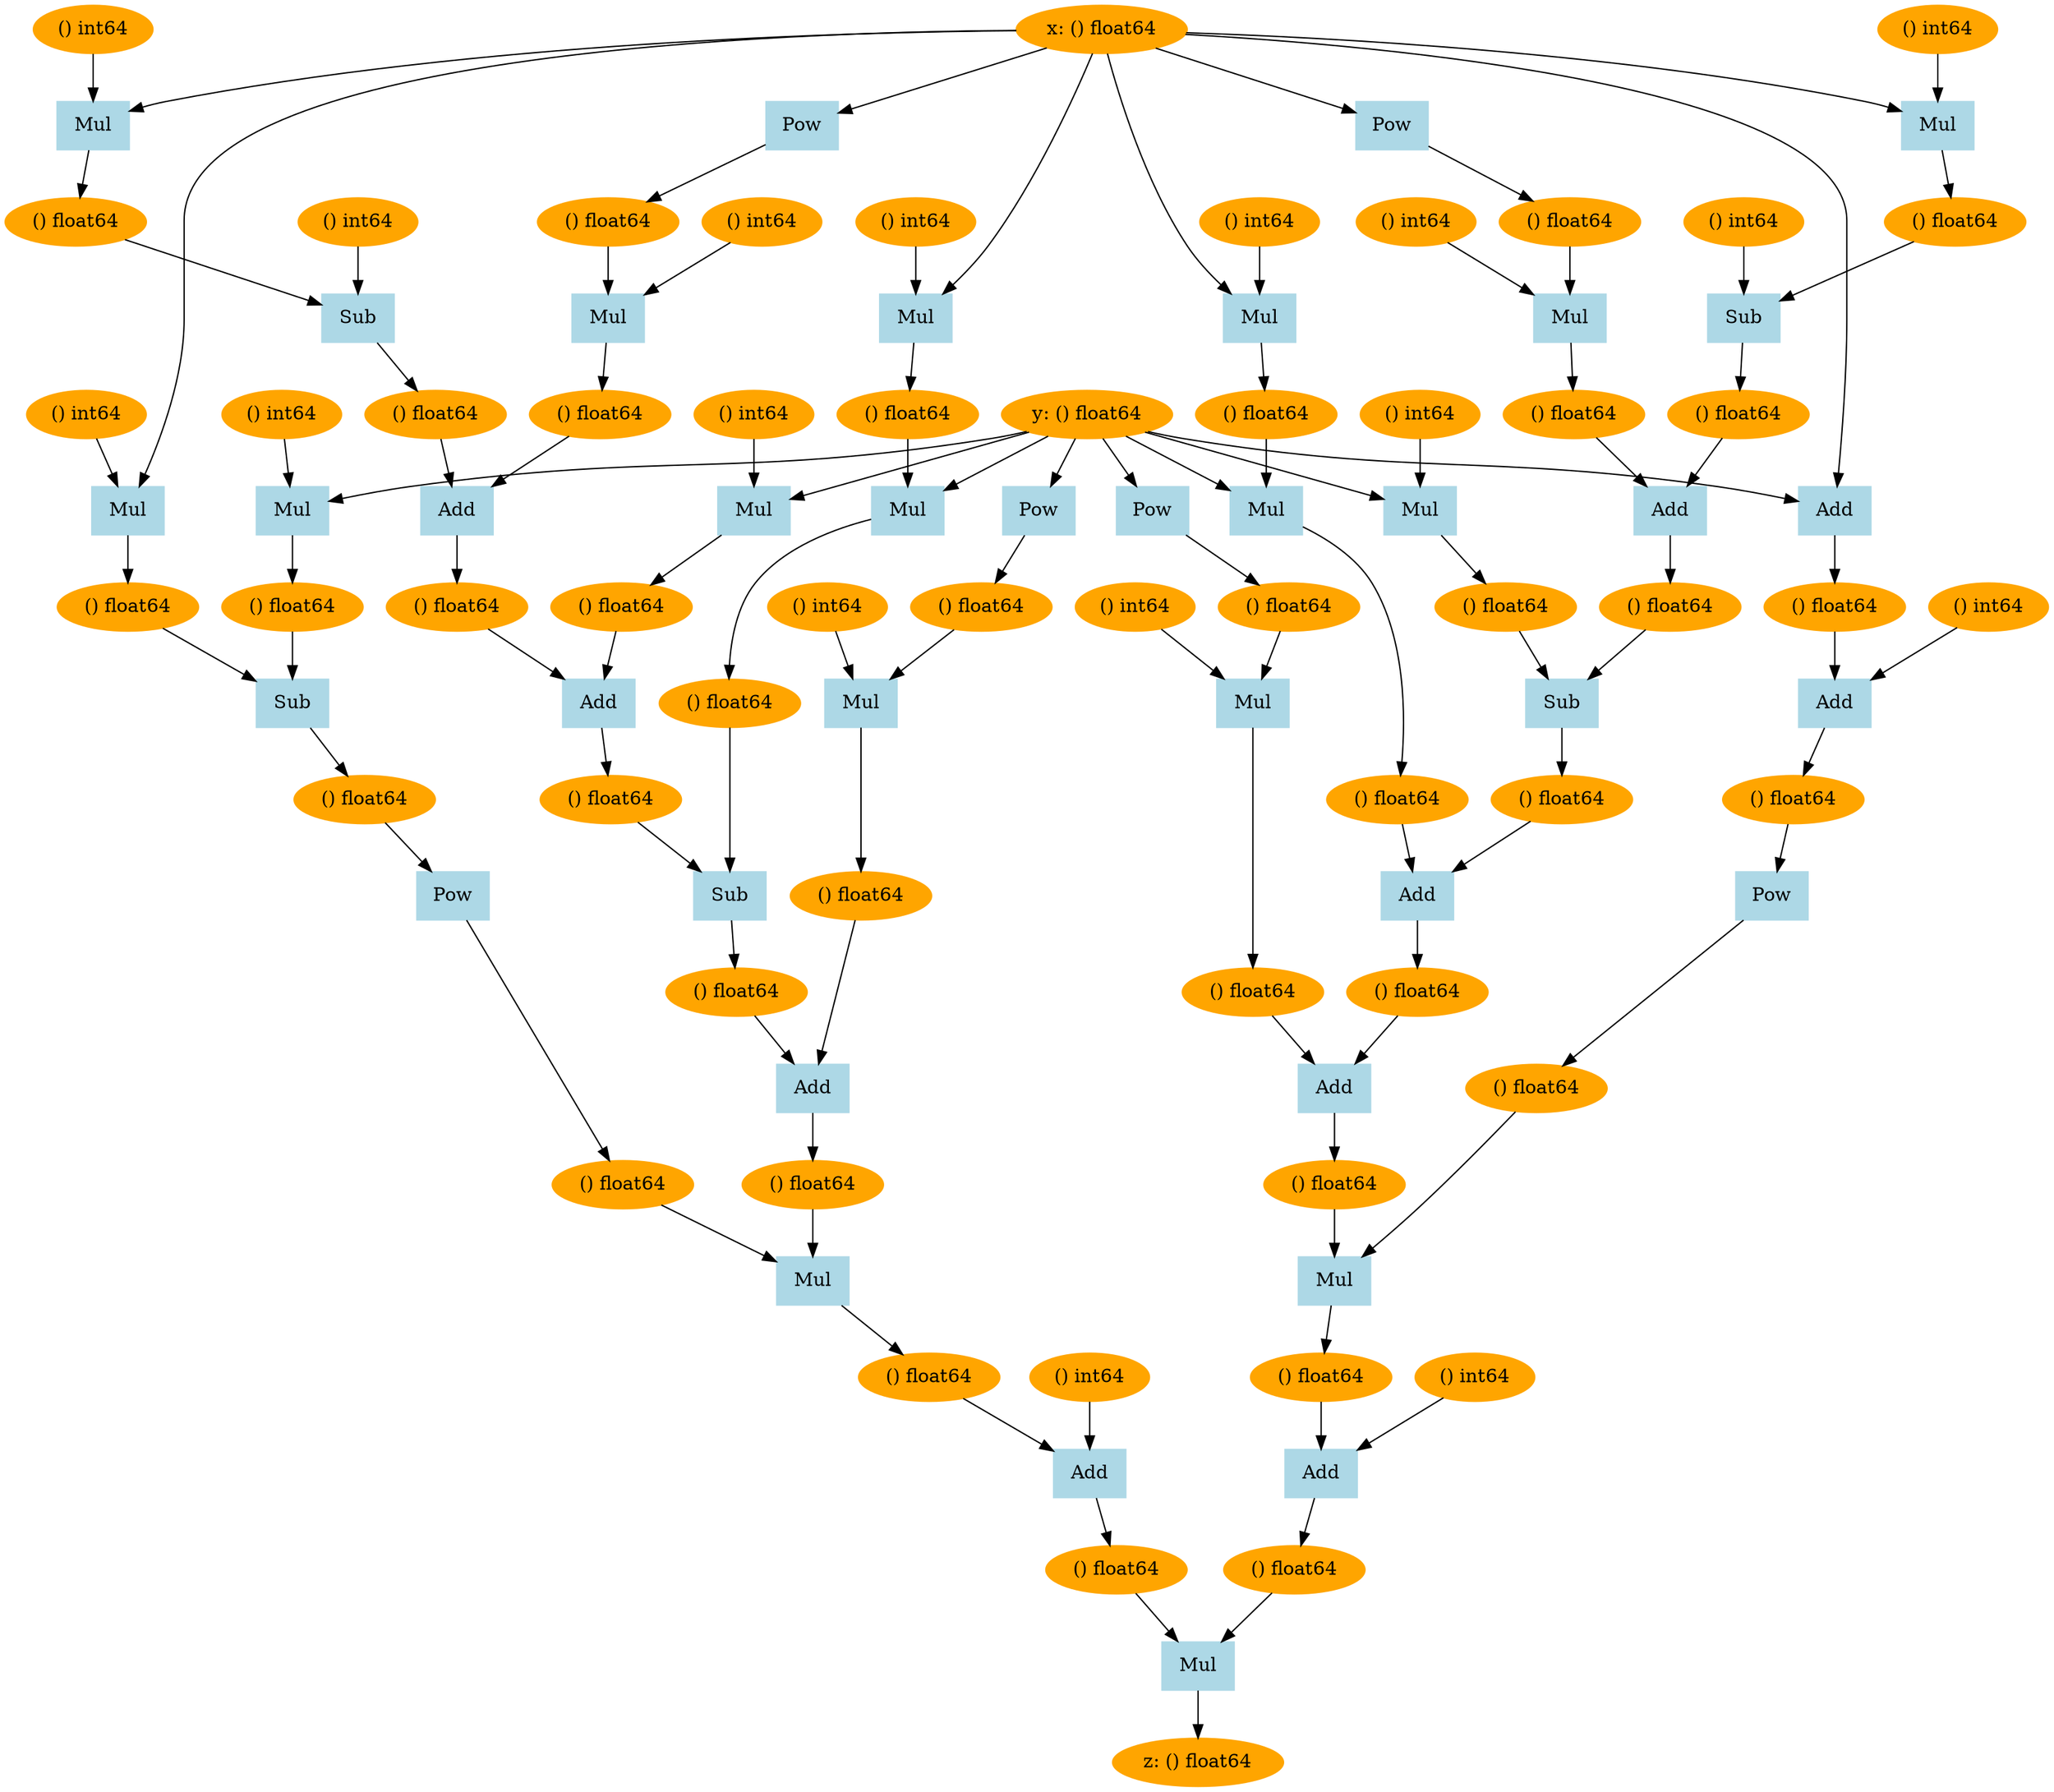 digraph g {
140500037981264 [label="z: () float64", color=orange, style=filled]
140500037981008 [label="Mul", color=lightblue, style=filled, shape=box]
140500037969872 -> 140500037981008
140500037981136 -> 140500037981008
140500037981008 -> 140500037981264
140500037969872 [label="() float64", color=orange, style=filled]
140500037981136 [label="() float64", color=orange, style=filled]
140500037980880 [label="Add", color=lightblue, style=filled, shape=box]
140500037980944 -> 140500037980880
140500037981072 -> 140500037980880
140500037980880 -> 140500037981136
140500037980944 [label="() float64", color=orange, style=filled]
140500037981072 [label="() int64", color=orange, style=filled]
140500037980752 [label="Mul", color=lightblue, style=filled, shape=box]
140500037970512 -> 140500037980752
140500037980816 -> 140500037980752
140500037980752 -> 140500037980944
140500037970512 [label="() float64", color=orange, style=filled]
140500037980816 [label="() float64", color=orange, style=filled]
140500037980560 [label="Add", color=lightblue, style=filled, shape=box]
140500037980368 -> 140500037980560
140500037980688 -> 140500037980560
140500037980560 -> 140500037980816
140500037980368 [label="() float64", color=orange, style=filled]
140500037980688 [label="() float64", color=orange, style=filled]
140500037980432 [label="Mul", color=lightblue, style=filled, shape=box]
140500037980496 -> 140500037980432
140500037980624 -> 140500037980432
140500037980432 -> 140500037980688
140500037980496 [label="() float64", color=orange, style=filled]
140500037980624 [label="() int64", color=orange, style=filled]
140500037980304 [label="Pow", color=lightblue, style=filled, shape=box]
140499987168336 -> 140500037980304
140500037980304 -> 140500037980496
140499987168336 [label="y: () float64", color=orange, style=filled]
140500037971920 [label="Sub", color=lightblue, style=filled, shape=box]
140500037971664 -> 140500037971920
140500037980240 -> 140500037971920
140500037971920 -> 140500037980368
140500037971664 [label="() float64", color=orange, style=filled]
140500037980240 [label="() float64", color=orange, style=filled]
140500037971728 [label="Mul", color=lightblue, style=filled, shape=box]
140500037971856 -> 140500037971728
140499987168336 -> 140500037971728
140500037971728 -> 140500037980240
140500037971856 [label="() float64", color=orange, style=filled]
140499987168336 [label="y: () float64", color=orange, style=filled]
140500037971600 [label="Mul", color=lightblue, style=filled, shape=box]
140499983849040 -> 140500037971600
140500037971792 -> 140500037971600
140500037971600 -> 140500037971856
140499983849040 [label="x: () float64", color=orange, style=filled]
140500037971792 [label="() int64", color=orange, style=filled]
140500037971408 [label="Add", color=lightblue, style=filled, shape=box]
140500037971344 -> 140500037971408
140500037971536 -> 140500037971408
140500037971408 -> 140500037971664
140500037971344 [label="() float64", color=orange, style=filled]
140500037971536 [label="() float64", color=orange, style=filled]
140500037971280 [label="Mul", color=lightblue, style=filled, shape=box]
140499987168336 -> 140500037971280
140500037971472 -> 140500037971280
140500037971280 -> 140500037971536
140499987168336 [label="y: () float64", color=orange, style=filled]
140500037971472 [label="() int64", color=orange, style=filled]
140500037971088 [label="Add", color=lightblue, style=filled, shape=box]
140500037970896 -> 140500037971088
140500037971216 -> 140500037971088
140500037971088 -> 140500037971344
140500037970896 [label="() float64", color=orange, style=filled]
140500037971216 [label="() float64", color=orange, style=filled]
140500037970960 [label="Mul", color=lightblue, style=filled, shape=box]
140500037971024 -> 140500037970960
140500037971152 -> 140500037970960
140500037970960 -> 140500037971216
140500037971024 [label="() float64", color=orange, style=filled]
140500037971152 [label="() int64", color=orange, style=filled]
140500037970768 [label="Pow", color=lightblue, style=filled, shape=box]
140499983849040 -> 140500037970768
140500037970768 -> 140500037971024
140499983849040 [label="x: () float64", color=orange, style=filled]
140500037970576 [label="Sub", color=lightblue, style=filled, shape=box]
140500037970832 -> 140500037970576
140500037970704 -> 140500037970576
140500037970576 -> 140500037970896
140500037970832 [label="() int64", color=orange, style=filled]
140500037970704 [label="() float64", color=orange, style=filled]
140500037970448 [label="Mul", color=lightblue, style=filled, shape=box]
140499983849040 -> 140500037970448
140500037970640 -> 140500037970448
140500037970448 -> 140500037970704
140499983849040 [label="x: () float64", color=orange, style=filled]
140500037970640 [label="() int64", color=orange, style=filled]
140500037970320 [label="Pow", color=lightblue, style=filled, shape=box]
140500037970384 -> 140500037970320
140500037970320 -> 140500037970512
140500037970384 [label="() float64", color=orange, style=filled]
140500037970128 [label="Sub", color=lightblue, style=filled, shape=box]
140500037970064 -> 140500037970128
140500037970256 -> 140500037970128
140500037970128 -> 140500037970384
140500037970064 [label="() float64", color=orange, style=filled]
140500037970256 [label="() float64", color=orange, style=filled]
140500037969936 [label="Mul", color=lightblue, style=filled, shape=box]
140499987168336 -> 140500037969936
140500037970192 -> 140500037969936
140500037969936 -> 140500037970256
140499987168336 [label="y: () float64", color=orange, style=filled]
140500037970192 [label="() int64", color=orange, style=filled]
140500037969744 [label="Mul", color=lightblue, style=filled, shape=box]
140499983849040 -> 140500037969744
140500037970000 -> 140500037969744
140500037969744 -> 140500037970064
140499983849040 [label="x: () float64", color=orange, style=filled]
140500037970000 [label="() int64", color=orange, style=filled]
140500037969616 [label="Add", color=lightblue, style=filled, shape=box]
140500037969680 -> 140500037969616
140500037969808 -> 140500037969616
140500037969616 -> 140500037969872
140500037969680 [label="() float64", color=orange, style=filled]
140500037969808 [label="() int64", color=orange, style=filled]
140500037969488 [label="Mul", color=lightblue, style=filled, shape=box]
140500037934672 -> 140500037969488
140500037969552 -> 140500037969488
140500037969488 -> 140500037969680
140500037934672 [label="() float64", color=orange, style=filled]
140500037969552 [label="() float64", color=orange, style=filled]
140500037969296 [label="Add", color=lightblue, style=filled, shape=box]
140500037969104 -> 140500037969296
140500037969424 -> 140500037969296
140500037969296 -> 140500037969552
140500037969104 [label="() float64", color=orange, style=filled]
140500037969424 [label="() float64", color=orange, style=filled]
140500037969168 [label="Mul", color=lightblue, style=filled, shape=box]
140500037969232 -> 140500037969168
140500037969360 -> 140500037969168
140500037969168 -> 140500037969424
140500037969232 [label="() float64", color=orange, style=filled]
140500037969360 [label="() int64", color=orange, style=filled]
140500037969040 [label="Pow", color=lightblue, style=filled, shape=box]
140499987168336 -> 140500037969040
140500037969040 -> 140500037969232
140499987168336 [label="y: () float64", color=orange, style=filled]
140500037968912 [label="Add", color=lightblue, style=filled, shape=box]
140500037968656 -> 140500037968912
140500037968976 -> 140500037968912
140500037968912 -> 140500037969104
140500037968656 [label="() float64", color=orange, style=filled]
140500037968976 [label="() float64", color=orange, style=filled]
140500037968720 [label="Mul", color=lightblue, style=filled, shape=box]
140500037968848 -> 140500037968720
140499987168336 -> 140500037968720
140500037968720 -> 140500037968976
140500037968848 [label="() float64", color=orange, style=filled]
140499987168336 [label="y: () float64", color=orange, style=filled]
140500037968592 [label="Mul", color=lightblue, style=filled, shape=box]
140499983849040 -> 140500037968592
140500037968784 -> 140500037968592
140500037968592 -> 140500037968848
140499983849040 [label="x: () float64", color=orange, style=filled]
140500037968784 [label="() int64", color=orange, style=filled]
140500037968400 [label="Sub", color=lightblue, style=filled, shape=box]
140500037968336 -> 140500037968400
140500037968528 -> 140500037968400
140500037968400 -> 140500037968656
140500037968336 [label="() float64", color=orange, style=filled]
140500037968528 [label="() float64", color=orange, style=filled]
140500037968272 [label="Mul", color=lightblue, style=filled, shape=box]
140499987168336 -> 140500037968272
140500037968464 -> 140500037968272
140500037968272 -> 140500037968528
140499987168336 [label="y: () float64", color=orange, style=filled]
140500037968464 [label="() int64", color=orange, style=filled]
140500037968080 [label="Add", color=lightblue, style=filled, shape=box]
140500037935056 -> 140500037968080
140500037968208 -> 140500037968080
140500037968080 -> 140500037968336
140500037935056 [label="() float64", color=orange, style=filled]
140500037968208 [label="() float64", color=orange, style=filled]
140500037967952 [label="Mul", color=lightblue, style=filled, shape=box]
140500037968016 -> 140500037967952
140500037968144 -> 140500037967952
140500037967952 -> 140500037968208
140500037968016 [label="() float64", color=orange, style=filled]
140500037968144 [label="() int64", color=orange, style=filled]
140500037934928 [label="Pow", color=lightblue, style=filled, shape=box]
140499983849040 -> 140500037934928
140500037934928 -> 140500037968016
140499983849040 [label="x: () float64", color=orange, style=filled]
140500037934736 [label="Sub", color=lightblue, style=filled, shape=box]
140500037934992 -> 140500037934736
140500037934864 -> 140500037934736
140500037934736 -> 140500037935056
140500037934992 [label="() int64", color=orange, style=filled]
140500037934864 [label="() float64", color=orange, style=filled]
140500037934608 [label="Mul", color=lightblue, style=filled, shape=box]
140499983849040 -> 140500037934608
140500037934800 -> 140500037934608
140500037934608 -> 140500037934864
140499983849040 [label="x: () float64", color=orange, style=filled]
140500037934800 [label="() int64", color=orange, style=filled]
140500037934416 [label="Pow", color=lightblue, style=filled, shape=box]
140500037934544 -> 140500037934416
140500037934416 -> 140500037934672
140500037934544 [label="() float64", color=orange, style=filled]
140500037934288 [label="Add", color=lightblue, style=filled, shape=box]
140500037934352 -> 140500037934288
140500037934480 -> 140500037934288
140500037934288 -> 140500037934544
140500037934352 [label="() float64", color=orange, style=filled]
140500037934480 [label="() int64", color=orange, style=filled]
140500037933392 [label="Add", color=lightblue, style=filled, shape=box]
140499983849040 -> 140500037933392
140499987168336 -> 140500037933392
140500037933392 -> 140500037934352
140499983849040 [label="x: () float64", color=orange, style=filled]
140499987168336 [label="y: () float64", color=orange, style=filled]
}